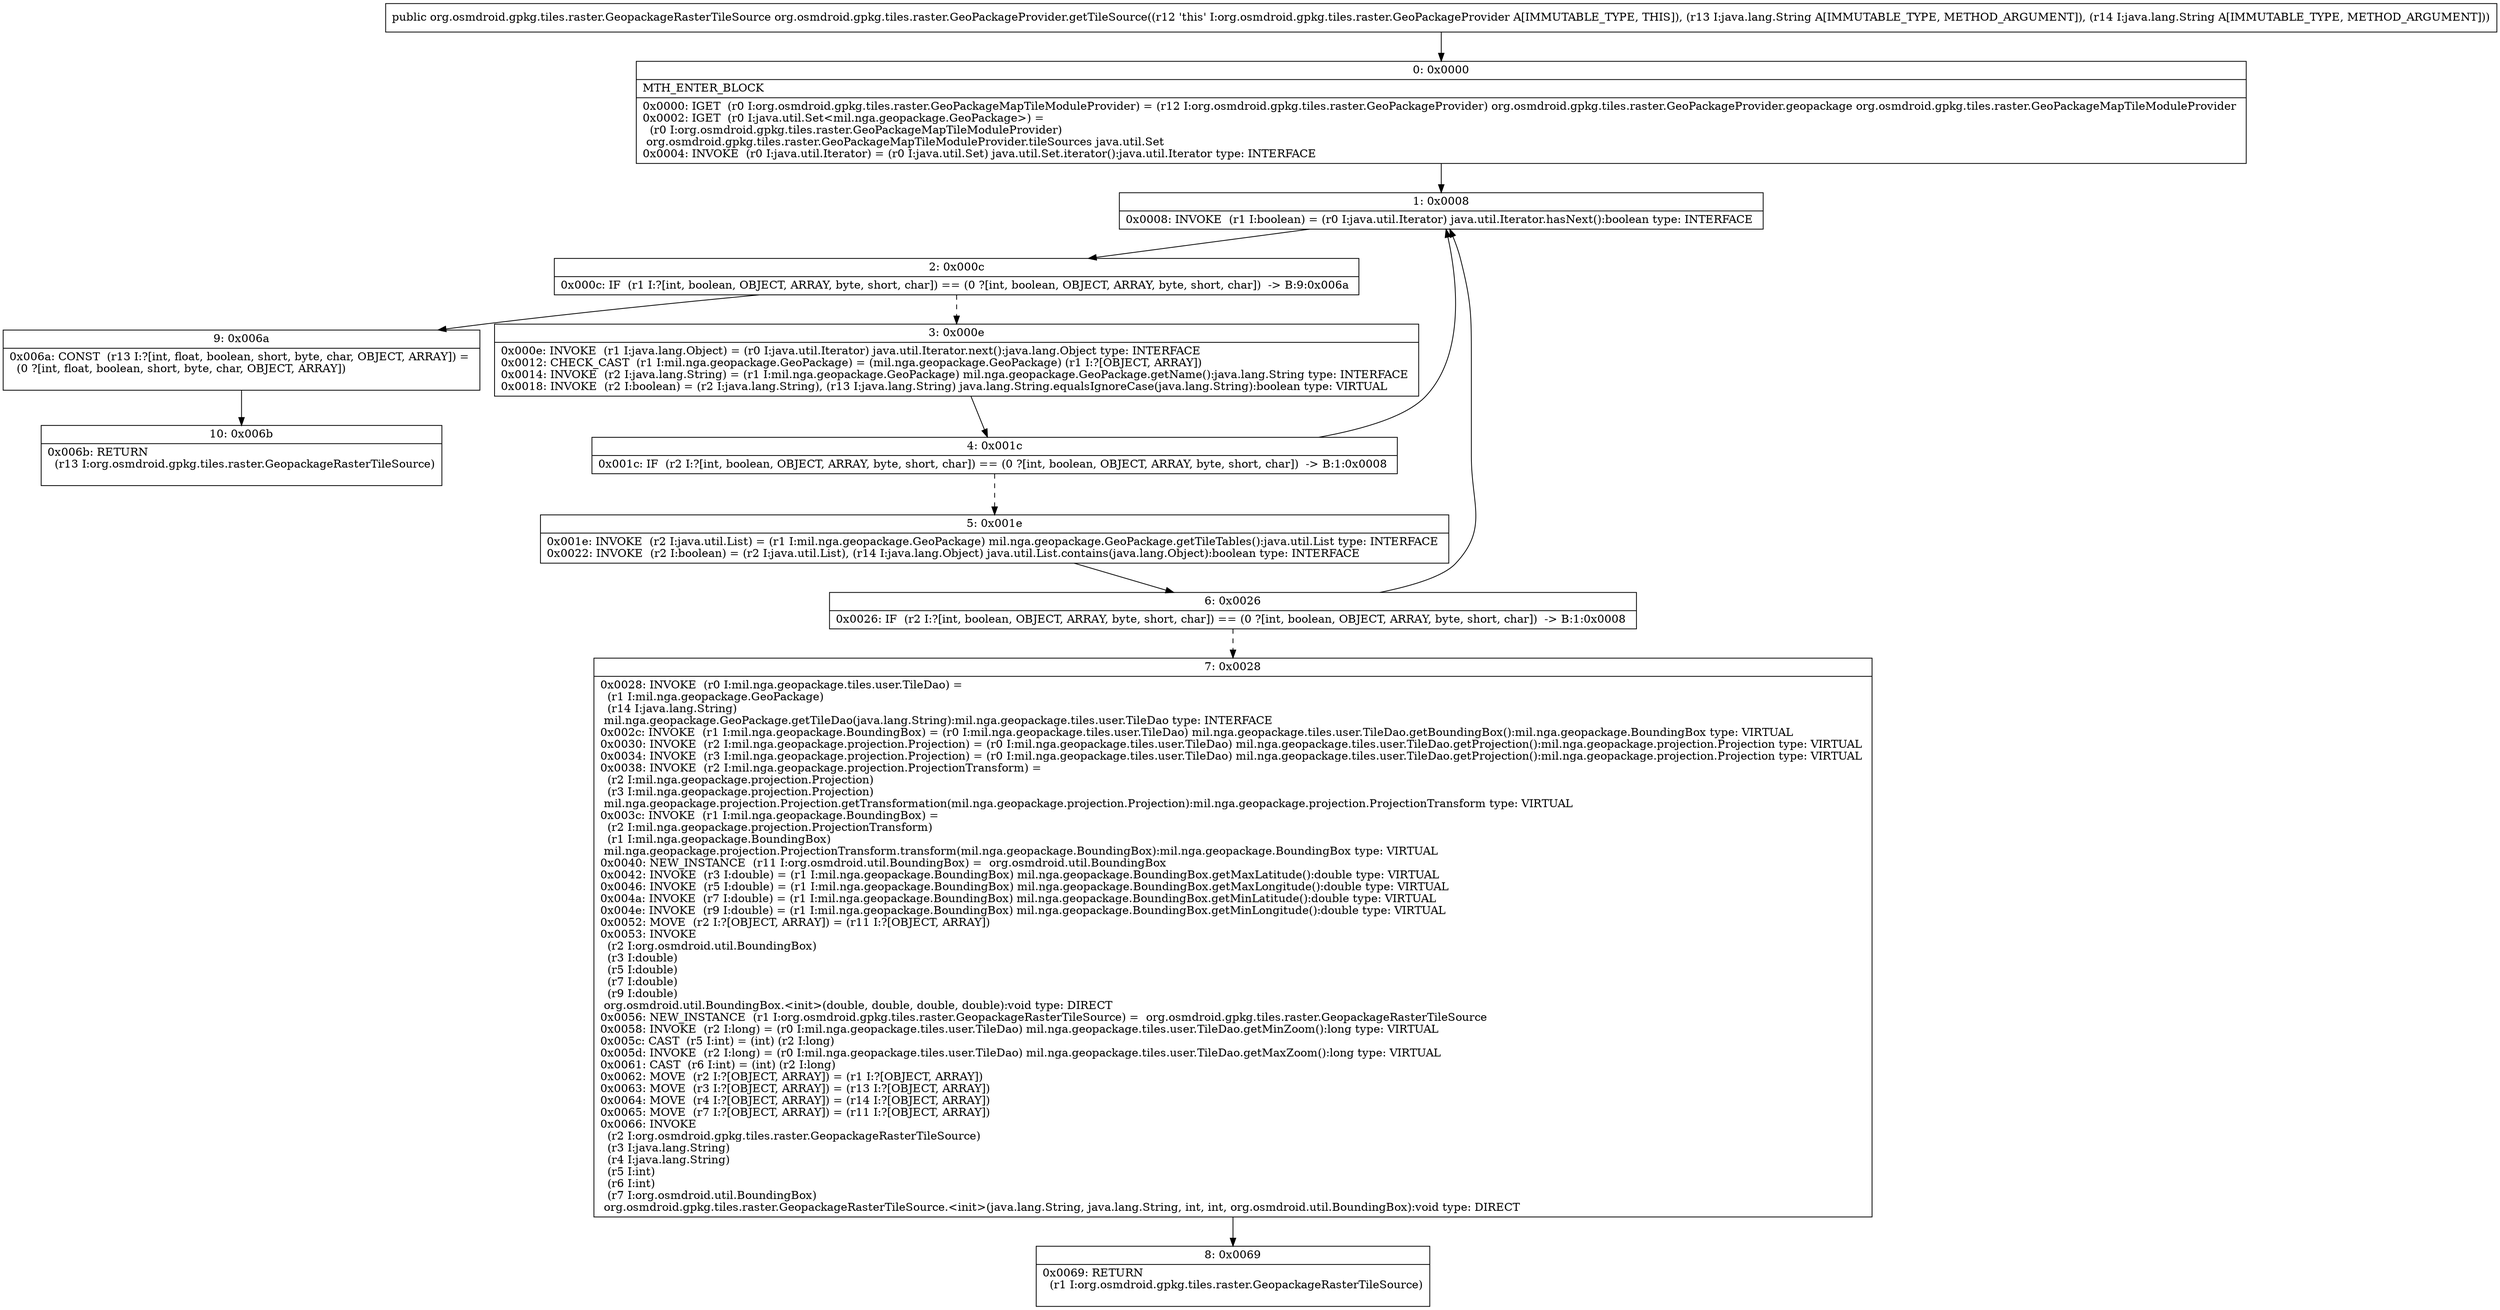 digraph "CFG fororg.osmdroid.gpkg.tiles.raster.GeoPackageProvider.getTileSource(Ljava\/lang\/String;Ljava\/lang\/String;)Lorg\/osmdroid\/gpkg\/tiles\/raster\/GeopackageRasterTileSource;" {
Node_0 [shape=record,label="{0\:\ 0x0000|MTH_ENTER_BLOCK\l|0x0000: IGET  (r0 I:org.osmdroid.gpkg.tiles.raster.GeoPackageMapTileModuleProvider) = (r12 I:org.osmdroid.gpkg.tiles.raster.GeoPackageProvider) org.osmdroid.gpkg.tiles.raster.GeoPackageProvider.geopackage org.osmdroid.gpkg.tiles.raster.GeoPackageMapTileModuleProvider \l0x0002: IGET  (r0 I:java.util.Set\<mil.nga.geopackage.GeoPackage\>) = \l  (r0 I:org.osmdroid.gpkg.tiles.raster.GeoPackageMapTileModuleProvider)\l org.osmdroid.gpkg.tiles.raster.GeoPackageMapTileModuleProvider.tileSources java.util.Set \l0x0004: INVOKE  (r0 I:java.util.Iterator) = (r0 I:java.util.Set) java.util.Set.iterator():java.util.Iterator type: INTERFACE \l}"];
Node_1 [shape=record,label="{1\:\ 0x0008|0x0008: INVOKE  (r1 I:boolean) = (r0 I:java.util.Iterator) java.util.Iterator.hasNext():boolean type: INTERFACE \l}"];
Node_2 [shape=record,label="{2\:\ 0x000c|0x000c: IF  (r1 I:?[int, boolean, OBJECT, ARRAY, byte, short, char]) == (0 ?[int, boolean, OBJECT, ARRAY, byte, short, char])  \-\> B:9:0x006a \l}"];
Node_3 [shape=record,label="{3\:\ 0x000e|0x000e: INVOKE  (r1 I:java.lang.Object) = (r0 I:java.util.Iterator) java.util.Iterator.next():java.lang.Object type: INTERFACE \l0x0012: CHECK_CAST  (r1 I:mil.nga.geopackage.GeoPackage) = (mil.nga.geopackage.GeoPackage) (r1 I:?[OBJECT, ARRAY]) \l0x0014: INVOKE  (r2 I:java.lang.String) = (r1 I:mil.nga.geopackage.GeoPackage) mil.nga.geopackage.GeoPackage.getName():java.lang.String type: INTERFACE \l0x0018: INVOKE  (r2 I:boolean) = (r2 I:java.lang.String), (r13 I:java.lang.String) java.lang.String.equalsIgnoreCase(java.lang.String):boolean type: VIRTUAL \l}"];
Node_4 [shape=record,label="{4\:\ 0x001c|0x001c: IF  (r2 I:?[int, boolean, OBJECT, ARRAY, byte, short, char]) == (0 ?[int, boolean, OBJECT, ARRAY, byte, short, char])  \-\> B:1:0x0008 \l}"];
Node_5 [shape=record,label="{5\:\ 0x001e|0x001e: INVOKE  (r2 I:java.util.List) = (r1 I:mil.nga.geopackage.GeoPackage) mil.nga.geopackage.GeoPackage.getTileTables():java.util.List type: INTERFACE \l0x0022: INVOKE  (r2 I:boolean) = (r2 I:java.util.List), (r14 I:java.lang.Object) java.util.List.contains(java.lang.Object):boolean type: INTERFACE \l}"];
Node_6 [shape=record,label="{6\:\ 0x0026|0x0026: IF  (r2 I:?[int, boolean, OBJECT, ARRAY, byte, short, char]) == (0 ?[int, boolean, OBJECT, ARRAY, byte, short, char])  \-\> B:1:0x0008 \l}"];
Node_7 [shape=record,label="{7\:\ 0x0028|0x0028: INVOKE  (r0 I:mil.nga.geopackage.tiles.user.TileDao) = \l  (r1 I:mil.nga.geopackage.GeoPackage)\l  (r14 I:java.lang.String)\l mil.nga.geopackage.GeoPackage.getTileDao(java.lang.String):mil.nga.geopackage.tiles.user.TileDao type: INTERFACE \l0x002c: INVOKE  (r1 I:mil.nga.geopackage.BoundingBox) = (r0 I:mil.nga.geopackage.tiles.user.TileDao) mil.nga.geopackage.tiles.user.TileDao.getBoundingBox():mil.nga.geopackage.BoundingBox type: VIRTUAL \l0x0030: INVOKE  (r2 I:mil.nga.geopackage.projection.Projection) = (r0 I:mil.nga.geopackage.tiles.user.TileDao) mil.nga.geopackage.tiles.user.TileDao.getProjection():mil.nga.geopackage.projection.Projection type: VIRTUAL \l0x0034: INVOKE  (r3 I:mil.nga.geopackage.projection.Projection) = (r0 I:mil.nga.geopackage.tiles.user.TileDao) mil.nga.geopackage.tiles.user.TileDao.getProjection():mil.nga.geopackage.projection.Projection type: VIRTUAL \l0x0038: INVOKE  (r2 I:mil.nga.geopackage.projection.ProjectionTransform) = \l  (r2 I:mil.nga.geopackage.projection.Projection)\l  (r3 I:mil.nga.geopackage.projection.Projection)\l mil.nga.geopackage.projection.Projection.getTransformation(mil.nga.geopackage.projection.Projection):mil.nga.geopackage.projection.ProjectionTransform type: VIRTUAL \l0x003c: INVOKE  (r1 I:mil.nga.geopackage.BoundingBox) = \l  (r2 I:mil.nga.geopackage.projection.ProjectionTransform)\l  (r1 I:mil.nga.geopackage.BoundingBox)\l mil.nga.geopackage.projection.ProjectionTransform.transform(mil.nga.geopackage.BoundingBox):mil.nga.geopackage.BoundingBox type: VIRTUAL \l0x0040: NEW_INSTANCE  (r11 I:org.osmdroid.util.BoundingBox) =  org.osmdroid.util.BoundingBox \l0x0042: INVOKE  (r3 I:double) = (r1 I:mil.nga.geopackage.BoundingBox) mil.nga.geopackage.BoundingBox.getMaxLatitude():double type: VIRTUAL \l0x0046: INVOKE  (r5 I:double) = (r1 I:mil.nga.geopackage.BoundingBox) mil.nga.geopackage.BoundingBox.getMaxLongitude():double type: VIRTUAL \l0x004a: INVOKE  (r7 I:double) = (r1 I:mil.nga.geopackage.BoundingBox) mil.nga.geopackage.BoundingBox.getMinLatitude():double type: VIRTUAL \l0x004e: INVOKE  (r9 I:double) = (r1 I:mil.nga.geopackage.BoundingBox) mil.nga.geopackage.BoundingBox.getMinLongitude():double type: VIRTUAL \l0x0052: MOVE  (r2 I:?[OBJECT, ARRAY]) = (r11 I:?[OBJECT, ARRAY]) \l0x0053: INVOKE  \l  (r2 I:org.osmdroid.util.BoundingBox)\l  (r3 I:double)\l  (r5 I:double)\l  (r7 I:double)\l  (r9 I:double)\l org.osmdroid.util.BoundingBox.\<init\>(double, double, double, double):void type: DIRECT \l0x0056: NEW_INSTANCE  (r1 I:org.osmdroid.gpkg.tiles.raster.GeopackageRasterTileSource) =  org.osmdroid.gpkg.tiles.raster.GeopackageRasterTileSource \l0x0058: INVOKE  (r2 I:long) = (r0 I:mil.nga.geopackage.tiles.user.TileDao) mil.nga.geopackage.tiles.user.TileDao.getMinZoom():long type: VIRTUAL \l0x005c: CAST  (r5 I:int) = (int) (r2 I:long) \l0x005d: INVOKE  (r2 I:long) = (r0 I:mil.nga.geopackage.tiles.user.TileDao) mil.nga.geopackage.tiles.user.TileDao.getMaxZoom():long type: VIRTUAL \l0x0061: CAST  (r6 I:int) = (int) (r2 I:long) \l0x0062: MOVE  (r2 I:?[OBJECT, ARRAY]) = (r1 I:?[OBJECT, ARRAY]) \l0x0063: MOVE  (r3 I:?[OBJECT, ARRAY]) = (r13 I:?[OBJECT, ARRAY]) \l0x0064: MOVE  (r4 I:?[OBJECT, ARRAY]) = (r14 I:?[OBJECT, ARRAY]) \l0x0065: MOVE  (r7 I:?[OBJECT, ARRAY]) = (r11 I:?[OBJECT, ARRAY]) \l0x0066: INVOKE  \l  (r2 I:org.osmdroid.gpkg.tiles.raster.GeopackageRasterTileSource)\l  (r3 I:java.lang.String)\l  (r4 I:java.lang.String)\l  (r5 I:int)\l  (r6 I:int)\l  (r7 I:org.osmdroid.util.BoundingBox)\l org.osmdroid.gpkg.tiles.raster.GeopackageRasterTileSource.\<init\>(java.lang.String, java.lang.String, int, int, org.osmdroid.util.BoundingBox):void type: DIRECT \l}"];
Node_8 [shape=record,label="{8\:\ 0x0069|0x0069: RETURN  \l  (r1 I:org.osmdroid.gpkg.tiles.raster.GeopackageRasterTileSource)\l \l}"];
Node_9 [shape=record,label="{9\:\ 0x006a|0x006a: CONST  (r13 I:?[int, float, boolean, short, byte, char, OBJECT, ARRAY]) = \l  (0 ?[int, float, boolean, short, byte, char, OBJECT, ARRAY])\l \l}"];
Node_10 [shape=record,label="{10\:\ 0x006b|0x006b: RETURN  \l  (r13 I:org.osmdroid.gpkg.tiles.raster.GeopackageRasterTileSource)\l \l}"];
MethodNode[shape=record,label="{public org.osmdroid.gpkg.tiles.raster.GeopackageRasterTileSource org.osmdroid.gpkg.tiles.raster.GeoPackageProvider.getTileSource((r12 'this' I:org.osmdroid.gpkg.tiles.raster.GeoPackageProvider A[IMMUTABLE_TYPE, THIS]), (r13 I:java.lang.String A[IMMUTABLE_TYPE, METHOD_ARGUMENT]), (r14 I:java.lang.String A[IMMUTABLE_TYPE, METHOD_ARGUMENT])) }"];
MethodNode -> Node_0;
Node_0 -> Node_1;
Node_1 -> Node_2;
Node_2 -> Node_3[style=dashed];
Node_2 -> Node_9;
Node_3 -> Node_4;
Node_4 -> Node_1;
Node_4 -> Node_5[style=dashed];
Node_5 -> Node_6;
Node_6 -> Node_1;
Node_6 -> Node_7[style=dashed];
Node_7 -> Node_8;
Node_9 -> Node_10;
}

